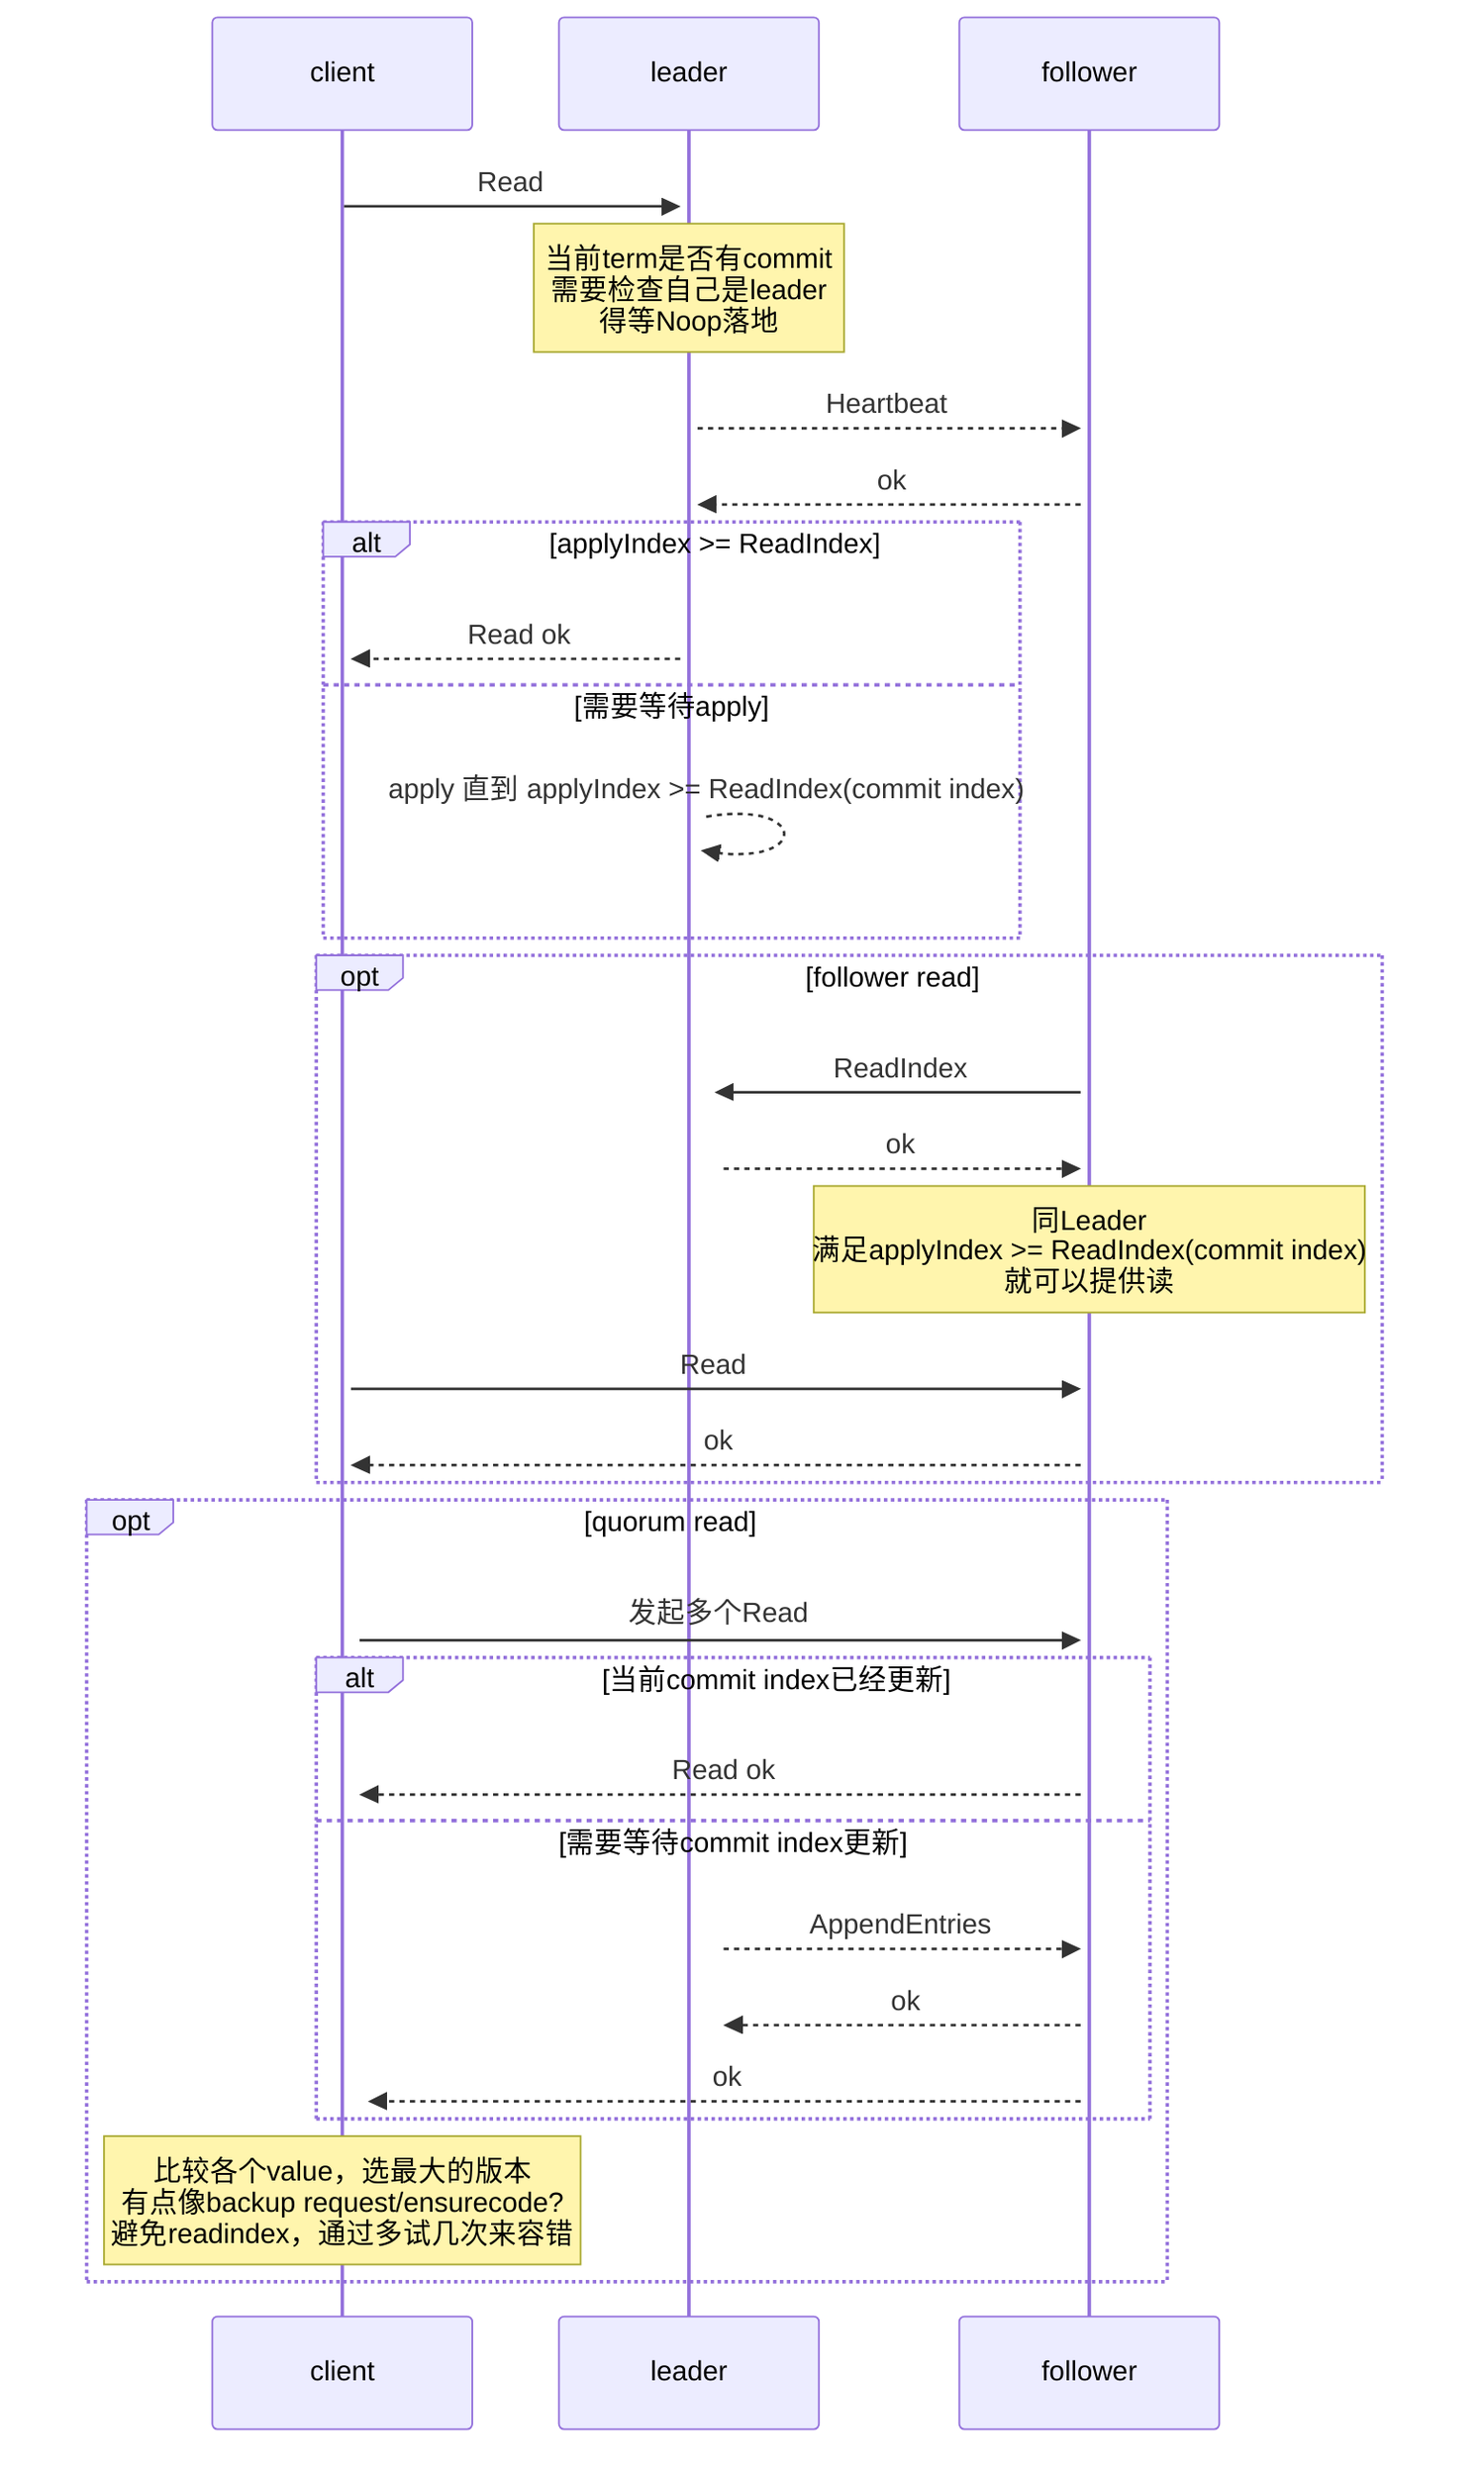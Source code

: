sequenceDiagram
    client->>+leader: Read
    Note over leader: 当前term是否有commit<br>需要检查自己是leader<br>得等Noop落地
    leader-->>+follower: Heartbeat
    follower-->>+leader: ok
    alt applyIndex >= ReadIndex
        leader-->>+client: Read ok
    else 需要等待apply
        leader-->>+leader: apply 直到 applyIndex >= ReadIndex(commit index)
    end
    opt follower read
        follower->>+leader: ReadIndex
        leader-->>+follower:  ok
        Note over follower: 同Leader <br>满足applyIndex >= ReadIndex(commit index)<br>就可以提供读
        client->>+follower: Read
        follower-->>+client: ok
    end
    opt quorum read
        client->>+follower: 发起多个Read
        alt 当前commit index已经更新
            follower-->>+client: Read ok
        else 需要等待commit index更新
            leader-->>+follower: AppendEntries
            follower-->>+leader: ok
            follower-->>+client: ok
        end
        Note over client: 比较各个value，选最大的版本<br>有点像backup request/ensurecode?<br>避免readindex，通过多试几次来容错
    end